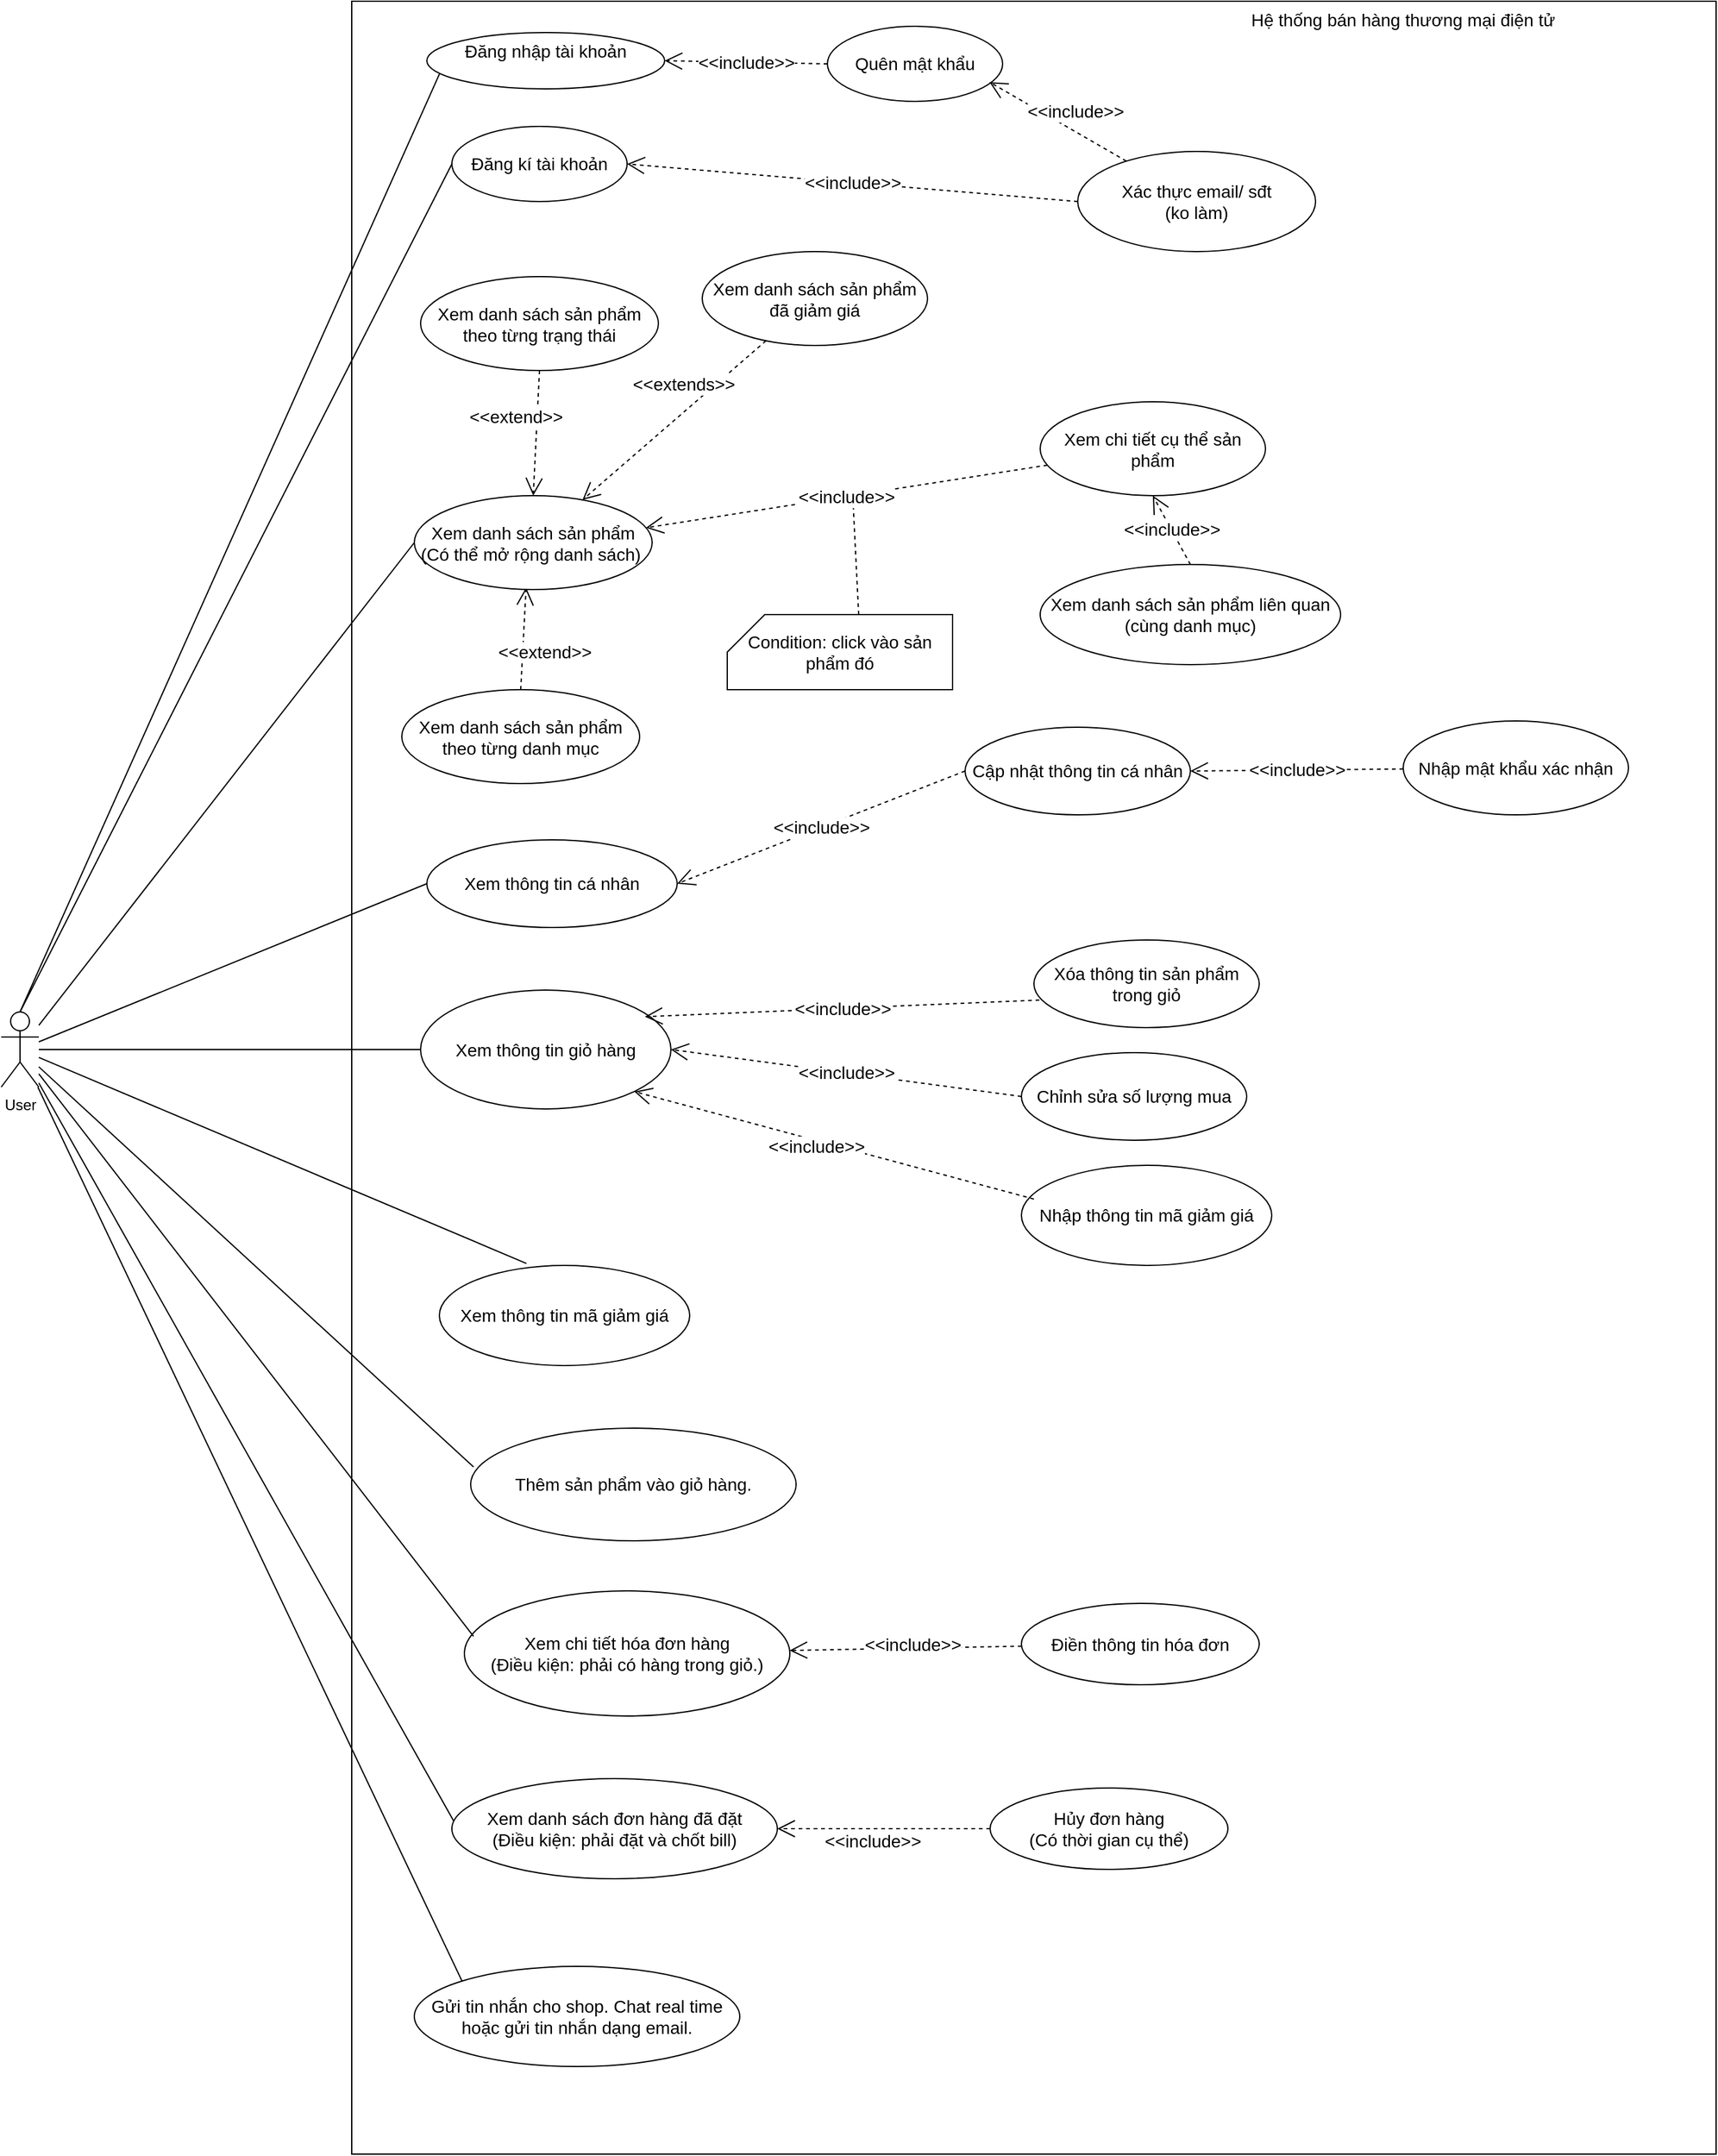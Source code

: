<mxfile version="23.1.5" type="device">
  <diagram name="Page-1" id="5dwpRDFGkW5c3Zo6oDb6">
    <mxGraphModel dx="2554" dy="826" grid="1" gridSize="10" guides="1" tooltips="1" connect="1" arrows="1" fold="1" page="1" pageScale="1" pageWidth="850" pageHeight="1100" math="0" shadow="0">
      <root>
        <mxCell id="0" />
        <mxCell id="1" parent="0" />
        <mxCell id="MvAAhoDSJqZ7KYV7F_YJ-2" value="" style="rounded=0;whiteSpace=wrap;html=1;" parent="1" vertex="1">
          <mxGeometry x="200" y="120" width="1090" height="1720" as="geometry" />
        </mxCell>
        <mxCell id="MvAAhoDSJqZ7KYV7F_YJ-3" value="User" style="shape=umlActor;verticalLabelPosition=bottom;verticalAlign=top;html=1;" parent="1" vertex="1">
          <mxGeometry x="-80" y="927.5" width="30" height="60" as="geometry" />
        </mxCell>
        <mxCell id="MvAAhoDSJqZ7KYV7F_YJ-4" value="&lt;font style=&quot;font-size: 14px;&quot;&gt;Đăng nhập tài khoản&lt;/font&gt;" style="ellipse;whiteSpace=wrap;html=1;verticalAlign=top;" parent="1" vertex="1">
          <mxGeometry x="260" y="145" width="190" height="45" as="geometry" />
        </mxCell>
        <mxCell id="MvAAhoDSJqZ7KYV7F_YJ-10" value="&lt;font style=&quot;font-size: 14px;&quot;&gt;Quên mật khẩu&lt;/font&gt;" style="ellipse;whiteSpace=wrap;html=1;" parent="1" vertex="1">
          <mxGeometry x="580" y="140" width="140" height="60" as="geometry" />
        </mxCell>
        <mxCell id="MvAAhoDSJqZ7KYV7F_YJ-14" value="&lt;font style=&quot;font-size: 14px;&quot;&gt;Hệ thống bán hàng thương mại điện tử&lt;/font&gt;" style="text;html=1;align=center;verticalAlign=middle;whiteSpace=wrap;rounded=0;" parent="1" vertex="1">
          <mxGeometry x="870" y="120" width="340" height="30" as="geometry" />
        </mxCell>
        <mxCell id="MvAAhoDSJqZ7KYV7F_YJ-18" value="&lt;font style=&quot;font-size: 14px;&quot;&gt;Xem danh sách sản phẩm theo từng trạng thái&lt;/font&gt;" style="ellipse;whiteSpace=wrap;html=1;" parent="1" vertex="1">
          <mxGeometry x="255" y="340" width="190" height="75" as="geometry" />
        </mxCell>
        <mxCell id="MvAAhoDSJqZ7KYV7F_YJ-20" value="&lt;font style=&quot;font-size: 14px;&quot;&gt;Xem danh sách sản phẩm đã giảm giá&lt;/font&gt;" style="ellipse;whiteSpace=wrap;html=1;" parent="1" vertex="1">
          <mxGeometry x="480" y="320" width="180" height="75" as="geometry" />
        </mxCell>
        <mxCell id="MvAAhoDSJqZ7KYV7F_YJ-22" value="&lt;font style=&quot;font-size: 14px;&quot;&gt;Xem danh sách sản phẩm theo từng danh mục&lt;/font&gt;" style="ellipse;whiteSpace=wrap;html=1;" parent="1" vertex="1">
          <mxGeometry x="240" y="670" width="190" height="75" as="geometry" />
        </mxCell>
        <mxCell id="MvAAhoDSJqZ7KYV7F_YJ-24" value="&lt;font style=&quot;font-size: 14px;&quot;&gt;Đăng kí tài khoản&lt;/font&gt;" style="ellipse;whiteSpace=wrap;html=1;" parent="1" vertex="1">
          <mxGeometry x="280" y="220" width="140" height="60" as="geometry" />
        </mxCell>
        <mxCell id="MvAAhoDSJqZ7KYV7F_YJ-26" value="&lt;font style=&quot;font-size: 14px;&quot;&gt;&amp;lt;&amp;lt;extend&amp;gt;&amp;gt;&lt;/font&gt;" style="endArrow=open;endSize=12;dashed=1;html=1;rounded=0;entryX=0.47;entryY=0.979;entryDx=0;entryDy=0;exitX=0.5;exitY=0;exitDx=0;exitDy=0;entryPerimeter=0;" parent="1" source="MvAAhoDSJqZ7KYV7F_YJ-22" target="MvAAhoDSJqZ7KYV7F_YJ-33" edge="1">
          <mxGeometry x="-0.254" y="-17" width="160" relative="1" as="geometry">
            <mxPoint x="513" y="434" as="sourcePoint" />
            <mxPoint x="320" y="350" as="targetPoint" />
            <mxPoint as="offset" />
          </mxGeometry>
        </mxCell>
        <mxCell id="MvAAhoDSJqZ7KYV7F_YJ-31" value="&lt;font style=&quot;font-size: 14px;&quot;&gt;&amp;lt;&amp;lt;extend&amp;gt;&amp;gt;&lt;/font&gt;" style="endArrow=open;endSize=12;dashed=1;html=1;rounded=0;entryX=0.5;entryY=0;entryDx=0;entryDy=0;exitX=0.5;exitY=1;exitDx=0;exitDy=0;" parent="1" source="MvAAhoDSJqZ7KYV7F_YJ-18" target="MvAAhoDSJqZ7KYV7F_YJ-33" edge="1">
          <mxGeometry x="-0.254" y="-17" width="160" relative="1" as="geometry">
            <mxPoint x="495" y="400" as="sourcePoint" />
            <mxPoint x="490" y="310" as="targetPoint" />
            <mxPoint as="offset" />
          </mxGeometry>
        </mxCell>
        <mxCell id="MvAAhoDSJqZ7KYV7F_YJ-32" value="&lt;font style=&quot;font-size: 14px;&quot;&gt;&amp;lt;&amp;lt;extends&amp;gt;&amp;gt;&lt;/font&gt;" style="endArrow=open;endSize=12;dashed=1;html=1;rounded=0;" parent="1" source="MvAAhoDSJqZ7KYV7F_YJ-20" target="MvAAhoDSJqZ7KYV7F_YJ-33" edge="1">
          <mxGeometry x="-0.254" y="-17" width="160" relative="1" as="geometry">
            <mxPoint x="640" y="440" as="sourcePoint" />
            <mxPoint x="490" y="422" as="targetPoint" />
            <mxPoint as="offset" />
          </mxGeometry>
        </mxCell>
        <mxCell id="MvAAhoDSJqZ7KYV7F_YJ-33" value="&lt;font style=&quot;font-size: 14px;&quot;&gt;Xem danh sách sản phẩm&lt;br&gt;(Có thể mở rộng danh sách)&amp;nbsp;&lt;/font&gt;" style="ellipse;whiteSpace=wrap;html=1;" parent="1" vertex="1">
          <mxGeometry x="250" y="515" width="190" height="75" as="geometry" />
        </mxCell>
        <mxCell id="MvAAhoDSJqZ7KYV7F_YJ-34" value="" style="endArrow=none;html=1;rounded=0;entryX=0.054;entryY=0.727;entryDx=0;entryDy=0;exitX=0.5;exitY=0;exitDx=0;exitDy=0;exitPerimeter=0;entryPerimeter=0;" parent="1" source="MvAAhoDSJqZ7KYV7F_YJ-3" target="MvAAhoDSJqZ7KYV7F_YJ-4" edge="1">
          <mxGeometry width="50" height="50" relative="1" as="geometry">
            <mxPoint x="-82.5" y="881" as="sourcePoint" />
            <mxPoint x="230" y="150" as="targetPoint" />
          </mxGeometry>
        </mxCell>
        <mxCell id="MvAAhoDSJqZ7KYV7F_YJ-35" value="" style="endArrow=none;html=1;rounded=0;entryX=0;entryY=0.5;entryDx=0;entryDy=0;exitX=0.5;exitY=0;exitDx=0;exitDy=0;exitPerimeter=0;" parent="1" source="MvAAhoDSJqZ7KYV7F_YJ-3" target="MvAAhoDSJqZ7KYV7F_YJ-24" edge="1">
          <mxGeometry width="50" height="50" relative="1" as="geometry">
            <mxPoint x="-90" y="445" as="sourcePoint" />
            <mxPoint x="260" y="220" as="targetPoint" />
          </mxGeometry>
        </mxCell>
        <mxCell id="MvAAhoDSJqZ7KYV7F_YJ-36" value="" style="endArrow=none;html=1;rounded=0;entryX=0;entryY=0.5;entryDx=0;entryDy=0;" parent="1" source="MvAAhoDSJqZ7KYV7F_YJ-3" target="MvAAhoDSJqZ7KYV7F_YJ-33" edge="1">
          <mxGeometry width="50" height="50" relative="1" as="geometry">
            <mxPoint x="-90" y="445" as="sourcePoint" />
            <mxPoint x="260" y="250" as="targetPoint" />
          </mxGeometry>
        </mxCell>
        <mxCell id="MvAAhoDSJqZ7KYV7F_YJ-39" value="&lt;font style=&quot;font-size: 14px;&quot;&gt;Xác thực email/ sđt&lt;br&gt;(ko làm)&lt;br&gt;&lt;/font&gt;" style="ellipse;whiteSpace=wrap;html=1;" parent="1" vertex="1">
          <mxGeometry x="780" y="240" width="190" height="80" as="geometry" />
        </mxCell>
        <mxCell id="MvAAhoDSJqZ7KYV7F_YJ-40" value="&lt;span style=&quot;font-size: 14px;&quot;&gt;Xem chi tiết cụ thể sản phẩm&lt;/span&gt;" style="ellipse;whiteSpace=wrap;html=1;" parent="1" vertex="1">
          <mxGeometry x="750" y="440" width="180" height="75" as="geometry" />
        </mxCell>
        <mxCell id="MvAAhoDSJqZ7KYV7F_YJ-42" value="&lt;span style=&quot;font-size: 14px;&quot;&gt;Xem danh sách sản phẩm liên quan (cùng danh mục)&lt;/span&gt;" style="ellipse;whiteSpace=wrap;html=1;" parent="1" vertex="1">
          <mxGeometry x="750" y="570" width="240" height="80" as="geometry" />
        </mxCell>
        <mxCell id="MvAAhoDSJqZ7KYV7F_YJ-46" value="&lt;font style=&quot;font-size: 14px;&quot;&gt;Xem thông tin cá nhân&lt;/font&gt;" style="ellipse;whiteSpace=wrap;html=1;" parent="1" vertex="1">
          <mxGeometry x="260" y="790" width="200" height="70" as="geometry" />
        </mxCell>
        <mxCell id="MvAAhoDSJqZ7KYV7F_YJ-48" value="" style="endArrow=none;html=1;rounded=0;entryX=0;entryY=0.5;entryDx=0;entryDy=0;" parent="1" source="MvAAhoDSJqZ7KYV7F_YJ-3" target="MvAAhoDSJqZ7KYV7F_YJ-46" edge="1">
          <mxGeometry width="50" height="50" relative="1" as="geometry">
            <mxPoint x="-30" y="442" as="sourcePoint" />
            <mxPoint x="260" y="488" as="targetPoint" />
          </mxGeometry>
        </mxCell>
        <mxCell id="MvAAhoDSJqZ7KYV7F_YJ-50" value="&lt;span style=&quot;font-size: 14px;&quot;&gt;Cập nhật thông tin cá nhân&lt;/span&gt;" style="ellipse;whiteSpace=wrap;html=1;" parent="1" vertex="1">
          <mxGeometry x="690" y="700" width="180" height="70" as="geometry" />
        </mxCell>
        <mxCell id="MvAAhoDSJqZ7KYV7F_YJ-53" value="&lt;font style=&quot;font-size: 14px;&quot;&gt;Xem thông tin giỏ hàng&lt;/font&gt;" style="ellipse;whiteSpace=wrap;html=1;" parent="1" vertex="1">
          <mxGeometry x="255" y="910" width="200" height="95" as="geometry" />
        </mxCell>
        <mxCell id="MvAAhoDSJqZ7KYV7F_YJ-54" value="" style="endArrow=none;html=1;rounded=0;entryX=0;entryY=0.5;entryDx=0;entryDy=0;" parent="1" source="MvAAhoDSJqZ7KYV7F_YJ-3" target="MvAAhoDSJqZ7KYV7F_YJ-53" edge="1">
          <mxGeometry width="50" height="50" relative="1" as="geometry">
            <mxPoint x="-60" y="530" as="sourcePoint" />
            <mxPoint x="229" y="773" as="targetPoint" />
          </mxGeometry>
        </mxCell>
        <mxCell id="MvAAhoDSJqZ7KYV7F_YJ-55" value="&lt;span style=&quot;font-size: 14px;&quot;&gt;Xóa thông tin sản phẩm trong giỏ&lt;/span&gt;" style="ellipse;whiteSpace=wrap;html=1;" parent="1" vertex="1">
          <mxGeometry x="745" y="870" width="180" height="70" as="geometry" />
        </mxCell>
        <mxCell id="MvAAhoDSJqZ7KYV7F_YJ-57" value="&lt;span style=&quot;font-size: 14px;&quot;&gt;Chỉnh sửa số lượng mua&lt;/span&gt;" style="ellipse;whiteSpace=wrap;html=1;" parent="1" vertex="1">
          <mxGeometry x="735" y="960" width="180" height="70" as="geometry" />
        </mxCell>
        <mxCell id="MvAAhoDSJqZ7KYV7F_YJ-59" value="&lt;font style=&quot;font-size: 14px;&quot;&gt;Nhập thông tin mã giảm giá&lt;/font&gt;" style="ellipse;whiteSpace=wrap;html=1;" parent="1" vertex="1">
          <mxGeometry x="735" y="1050" width="200" height="80" as="geometry" />
        </mxCell>
        <mxCell id="MvAAhoDSJqZ7KYV7F_YJ-64" value="&lt;font style=&quot;font-size: 14px;&quot;&gt;Condition: click vào sản phẩm đó&lt;/font&gt;" style="shape=card;whiteSpace=wrap;html=1;" parent="1" vertex="1">
          <mxGeometry x="500" y="610" width="180" height="60" as="geometry" />
        </mxCell>
        <mxCell id="MvAAhoDSJqZ7KYV7F_YJ-65" value="" style="endArrow=none;dashed=1;html=1;rounded=0;exitX=0;exitY=0;exitDx=105;exitDy=0;exitPerimeter=0;" parent="1" source="MvAAhoDSJqZ7KYV7F_YJ-64" edge="1">
          <mxGeometry width="50" height="50" relative="1" as="geometry">
            <mxPoint x="600" y="550" as="sourcePoint" />
            <mxPoint x="600" y="510" as="targetPoint" />
          </mxGeometry>
        </mxCell>
        <mxCell id="MvAAhoDSJqZ7KYV7F_YJ-70" value="&lt;span style=&quot;font-size: 14px;&quot;&gt;Xem chi tiết hóa đơn hàng&lt;br&gt;(Điều kiện: phải có hàng trong giỏ.)&lt;br&gt;&lt;/span&gt;" style="ellipse;whiteSpace=wrap;html=1;" parent="1" vertex="1">
          <mxGeometry x="290" y="1390" width="260" height="100" as="geometry" />
        </mxCell>
        <mxCell id="MvAAhoDSJqZ7KYV7F_YJ-71" value="" style="endArrow=none;html=1;rounded=0;entryX=0.005;entryY=0.421;entryDx=0;entryDy=0;entryPerimeter=0;" parent="1" source="MvAAhoDSJqZ7KYV7F_YJ-3" target="MvAAhoDSJqZ7KYV7F_YJ-75" edge="1">
          <mxGeometry width="50" height="50" relative="1" as="geometry">
            <mxPoint x="-110" y="687.5" as="sourcePoint" />
            <mxPoint x="152.5" y="1317.5" as="targetPoint" />
          </mxGeometry>
        </mxCell>
        <mxCell id="MvAAhoDSJqZ7KYV7F_YJ-73" value="&lt;span style=&quot;font-size: 14px;&quot;&gt;Điền thông tin hóa đơn&lt;/span&gt;" style="ellipse;whiteSpace=wrap;html=1;" parent="1" vertex="1">
          <mxGeometry x="735" y="1400" width="190" height="65" as="geometry" />
        </mxCell>
        <mxCell id="MvAAhoDSJqZ7KYV7F_YJ-75" value="&lt;span style=&quot;font-size: 14px;&quot;&gt;Xem danh sách đơn hàng đã đặt&lt;br&gt;(Điều kiện: phải đặt và chốt bill)&lt;br&gt;&lt;/span&gt;" style="ellipse;whiteSpace=wrap;html=1;" parent="1" vertex="1">
          <mxGeometry x="280" y="1540" width="260" height="80" as="geometry" />
        </mxCell>
        <mxCell id="MvAAhoDSJqZ7KYV7F_YJ-76" value="&lt;span style=&quot;font-size: 14px;&quot;&gt;Hủy đơn hàng&lt;br&gt;(Có thời gian cụ thể)&lt;br&gt;&lt;/span&gt;" style="ellipse;whiteSpace=wrap;html=1;" parent="1" vertex="1">
          <mxGeometry x="710" y="1547.5" width="190" height="65" as="geometry" />
        </mxCell>
        <mxCell id="MvAAhoDSJqZ7KYV7F_YJ-78" value="" style="endArrow=none;html=1;rounded=0;entryX=0.028;entryY=0.363;entryDx=0;entryDy=0;entryPerimeter=0;" parent="1" source="MvAAhoDSJqZ7KYV7F_YJ-3" target="MvAAhoDSJqZ7KYV7F_YJ-70" edge="1">
          <mxGeometry width="50" height="50" relative="1" as="geometry">
            <mxPoint x="-22" y="620" as="sourcePoint" />
            <mxPoint x="240" y="1250" as="targetPoint" />
          </mxGeometry>
        </mxCell>
        <mxCell id="MvAAhoDSJqZ7KYV7F_YJ-83" value="&lt;span style=&quot;font-size: 14px;&quot;&gt;Gửi tin nhắn cho shop. Chat real time hoặc gửi tin nhắn dạng email.&lt;br&gt;&lt;/span&gt;" style="ellipse;whiteSpace=wrap;html=1;" parent="1" vertex="1">
          <mxGeometry x="250" y="1690" width="260" height="80" as="geometry" />
        </mxCell>
        <mxCell id="MvAAhoDSJqZ7KYV7F_YJ-84" value="" style="endArrow=none;html=1;rounded=0;entryX=0;entryY=0;entryDx=0;entryDy=0;" parent="1" source="MvAAhoDSJqZ7KYV7F_YJ-3" target="MvAAhoDSJqZ7KYV7F_YJ-83" edge="1">
          <mxGeometry width="50" height="50" relative="1" as="geometry">
            <mxPoint x="-140" y="900" as="sourcePoint" />
            <mxPoint x="147" y="1504" as="targetPoint" />
          </mxGeometry>
        </mxCell>
        <mxCell id="MvAAhoDSJqZ7KYV7F_YJ-89" value="&lt;font style=&quot;font-size: 14px;&quot;&gt;Xem thông tin mã giảm giá&lt;/font&gt;" style="ellipse;whiteSpace=wrap;html=1;" parent="1" vertex="1">
          <mxGeometry x="270" y="1130" width="200" height="80" as="geometry" />
        </mxCell>
        <mxCell id="MvAAhoDSJqZ7KYV7F_YJ-91" value="" style="endArrow=none;html=1;rounded=0;entryX=0.348;entryY=-0.02;entryDx=0;entryDy=0;entryPerimeter=0;" parent="1" source="MvAAhoDSJqZ7KYV7F_YJ-3" target="MvAAhoDSJqZ7KYV7F_YJ-89" edge="1">
          <mxGeometry width="50" height="50" relative="1" as="geometry">
            <mxPoint x="30" y="1070" as="sourcePoint" />
            <mxPoint x="335" y="1070" as="targetPoint" />
          </mxGeometry>
        </mxCell>
        <mxCell id="MvAAhoDSJqZ7KYV7F_YJ-95" value="&lt;font style=&quot;font-size: 14px;&quot;&gt;&amp;lt;&amp;lt;include&amp;gt;&amp;gt;&lt;/font&gt;" style="endArrow=open;endSize=12;dashed=1;html=1;rounded=0;entryX=1;entryY=0.5;entryDx=0;entryDy=0;" parent="1" source="MvAAhoDSJqZ7KYV7F_YJ-76" target="MvAAhoDSJqZ7KYV7F_YJ-75" edge="1">
          <mxGeometry x="0.125" y="10" width="160" relative="1" as="geometry">
            <mxPoint x="620" y="1650" as="sourcePoint" />
            <mxPoint x="620" y="1750" as="targetPoint" />
            <mxPoint x="1" as="offset" />
          </mxGeometry>
        </mxCell>
        <mxCell id="MvAAhoDSJqZ7KYV7F_YJ-96" value="&lt;font style=&quot;font-size: 14px;&quot;&gt;&amp;lt;&amp;lt;include&amp;gt;&amp;gt;&lt;/font&gt;" style="endArrow=open;endSize=12;dashed=1;html=1;rounded=0;entryX=1;entryY=0.5;entryDx=0;entryDy=0;exitX=0;exitY=0.5;exitDx=0;exitDy=0;" parent="1" source="MvAAhoDSJqZ7KYV7F_YJ-10" target="MvAAhoDSJqZ7KYV7F_YJ-4" edge="1">
          <mxGeometry width="160" relative="1" as="geometry">
            <mxPoint x="455" y="220" as="sourcePoint" />
            <mxPoint x="585" y="222" as="targetPoint" />
          </mxGeometry>
        </mxCell>
        <mxCell id="MvAAhoDSJqZ7KYV7F_YJ-97" value="&lt;font style=&quot;font-size: 14px;&quot;&gt;&amp;lt;&amp;lt;include&amp;gt;&amp;gt;&lt;/font&gt;" style="endArrow=open;endSize=12;dashed=1;html=1;rounded=0;entryX=0.925;entryY=0.743;entryDx=0;entryDy=0;entryPerimeter=0;" parent="1" source="MvAAhoDSJqZ7KYV7F_YJ-39" target="MvAAhoDSJqZ7KYV7F_YJ-10" edge="1">
          <mxGeometry x="-0.12" y="-14" width="160" relative="1" as="geometry">
            <mxPoint x="900" y="176" as="sourcePoint" />
            <mxPoint x="1066" y="240" as="targetPoint" />
            <mxPoint as="offset" />
          </mxGeometry>
        </mxCell>
        <mxCell id="MvAAhoDSJqZ7KYV7F_YJ-98" value="&lt;font style=&quot;font-size: 14px;&quot;&gt;&amp;lt;&amp;lt;include&amp;gt;&amp;gt;&lt;/font&gt;" style="endArrow=open;endSize=12;dashed=1;html=1;rounded=0;exitX=0;exitY=0.5;exitDx=0;exitDy=0;entryX=1;entryY=0.5;entryDx=0;entryDy=0;" parent="1" source="MvAAhoDSJqZ7KYV7F_YJ-39" target="MvAAhoDSJqZ7KYV7F_YJ-24" edge="1">
          <mxGeometry width="160" relative="1" as="geometry">
            <mxPoint x="445" y="296" as="sourcePoint" />
            <mxPoint x="806" y="320" as="targetPoint" />
          </mxGeometry>
        </mxCell>
        <mxCell id="MvAAhoDSJqZ7KYV7F_YJ-99" value="&lt;font style=&quot;font-size: 14px;&quot;&gt;&amp;lt;&amp;lt;include&amp;gt;&amp;gt;&lt;/font&gt;" style="endArrow=open;endSize=12;dashed=1;html=1;rounded=0;exitX=0;exitY=0.5;exitDx=0;exitDy=0;entryX=1;entryY=0.5;entryDx=0;entryDy=0;" parent="1" source="MvAAhoDSJqZ7KYV7F_YJ-50" target="MvAAhoDSJqZ7KYV7F_YJ-46" edge="1">
          <mxGeometry width="160" relative="1" as="geometry">
            <mxPoint x="425" y="870" as="sourcePoint" />
            <mxPoint x="593" y="840" as="targetPoint" />
          </mxGeometry>
        </mxCell>
        <mxCell id="MvAAhoDSJqZ7KYV7F_YJ-100" value="&lt;font style=&quot;font-size: 14px;&quot;&gt;&amp;lt;&amp;lt;include&amp;gt;&amp;gt;&lt;/font&gt;" style="endArrow=open;endSize=12;dashed=1;html=1;rounded=0;exitX=0.024;exitY=0.685;exitDx=0;exitDy=0;exitPerimeter=0;entryX=0.896;entryY=0.224;entryDx=0;entryDy=0;entryPerimeter=0;" parent="1" source="MvAAhoDSJqZ7KYV7F_YJ-55" target="MvAAhoDSJqZ7KYV7F_YJ-53" edge="1">
          <mxGeometry width="160" relative="1" as="geometry">
            <mxPoint x="360" y="927.5" as="sourcePoint" />
            <mxPoint x="684" y="838.5" as="targetPoint" />
          </mxGeometry>
        </mxCell>
        <mxCell id="MvAAhoDSJqZ7KYV7F_YJ-101" value="&lt;font style=&quot;font-size: 14px;&quot;&gt;&amp;lt;&amp;lt;include&amp;gt;&amp;gt;&lt;/font&gt;" style="endArrow=open;endSize=12;dashed=1;html=1;rounded=0;exitX=0;exitY=0.5;exitDx=0;exitDy=0;entryX=1;entryY=0.5;entryDx=0;entryDy=0;" parent="1" source="MvAAhoDSJqZ7KYV7F_YJ-57" target="MvAAhoDSJqZ7KYV7F_YJ-53" edge="1">
          <mxGeometry width="160" relative="1" as="geometry">
            <mxPoint x="425" y="982" as="sourcePoint" />
            <mxPoint x="710" y="980" as="targetPoint" />
          </mxGeometry>
        </mxCell>
        <mxCell id="MvAAhoDSJqZ7KYV7F_YJ-102" value="&lt;font style=&quot;font-size: 14px;&quot;&gt;&amp;lt;&amp;lt;include&amp;gt;&amp;gt;&lt;/font&gt;" style="endArrow=open;endSize=12;dashed=1;html=1;rounded=0;entryX=1;entryY=1;entryDx=0;entryDy=0;exitX=0.05;exitY=0.337;exitDx=0;exitDy=0;exitPerimeter=0;" parent="1" source="MvAAhoDSJqZ7KYV7F_YJ-59" target="MvAAhoDSJqZ7KYV7F_YJ-53" edge="1">
          <mxGeometry x="0.081" y="5" width="160" relative="1" as="geometry">
            <mxPoint x="323" y="1045" as="sourcePoint" />
            <mxPoint x="528" y="1120" as="targetPoint" />
            <mxPoint as="offset" />
          </mxGeometry>
        </mxCell>
        <mxCell id="MvAAhoDSJqZ7KYV7F_YJ-103" value="&lt;font style=&quot;font-size: 14px;&quot;&gt;&amp;lt;&amp;lt;include&amp;gt;&amp;gt;&lt;/font&gt;" style="endArrow=open;endSize=12;dashed=1;html=1;rounded=0;" parent="1" source="MvAAhoDSJqZ7KYV7F_YJ-73" target="MvAAhoDSJqZ7KYV7F_YJ-70" edge="1">
          <mxGeometry x="-0.069" y="-3" width="160" relative="1" as="geometry">
            <mxPoint x="515" y="1427" as="sourcePoint" />
            <mxPoint x="510" y="1300" as="targetPoint" />
            <mxPoint x="-1" as="offset" />
          </mxGeometry>
        </mxCell>
        <mxCell id="MvAAhoDSJqZ7KYV7F_YJ-104" value="&lt;font style=&quot;font-size: 14px;&quot;&gt;&amp;lt;&amp;lt;include&amp;gt;&amp;gt;&lt;/font&gt;" style="endArrow=open;endSize=12;dashed=1;html=1;rounded=0;exitX=0.5;exitY=0;exitDx=0;exitDy=0;entryX=0.5;entryY=1;entryDx=0;entryDy=0;" parent="1" source="MvAAhoDSJqZ7KYV7F_YJ-42" target="MvAAhoDSJqZ7KYV7F_YJ-40" edge="1">
          <mxGeometry width="160" relative="1" as="geometry">
            <mxPoint x="1010" y="525" as="sourcePoint" />
            <mxPoint x="1010" y="590" as="targetPoint" />
          </mxGeometry>
        </mxCell>
        <mxCell id="MvAAhoDSJqZ7KYV7F_YJ-107" value="&lt;font style=&quot;font-size: 14px;&quot;&gt;&amp;lt;&amp;lt;include&amp;gt;&amp;gt;&lt;/font&gt;" style="endArrow=open;endSize=12;dashed=1;html=1;rounded=0;entryX=0.974;entryY=0.342;entryDx=0;entryDy=0;entryPerimeter=0;" parent="1" source="MvAAhoDSJqZ7KYV7F_YJ-40" target="MvAAhoDSJqZ7KYV7F_YJ-33" edge="1">
          <mxGeometry width="160" relative="1" as="geometry">
            <mxPoint x="290" y="507" as="sourcePoint" />
            <mxPoint x="609" y="448" as="targetPoint" />
          </mxGeometry>
        </mxCell>
        <mxCell id="xyK4rECtv9PmCSmrXyyv-2" value="&lt;span style=&quot;font-size: 14px;&quot;&gt;Thêm sản phẩm vào giỏ hàng.&lt;br&gt;&lt;/span&gt;" style="ellipse;whiteSpace=wrap;html=1;" parent="1" vertex="1">
          <mxGeometry x="295" y="1260" width="260" height="90" as="geometry" />
        </mxCell>
        <mxCell id="xyK4rECtv9PmCSmrXyyv-3" value="" style="endArrow=none;html=1;rounded=0;entryX=0.009;entryY=0.345;entryDx=0;entryDy=0;entryPerimeter=0;" parent="1" source="MvAAhoDSJqZ7KYV7F_YJ-3" target="xyK4rECtv9PmCSmrXyyv-2" edge="1">
          <mxGeometry width="50" height="50" relative="1" as="geometry">
            <mxPoint x="10" y="941" as="sourcePoint" />
            <mxPoint x="357" y="1390" as="targetPoint" />
          </mxGeometry>
        </mxCell>
        <mxCell id="xyK4rECtv9PmCSmrXyyv-10" style="edgeStyle=orthogonalEdgeStyle;rounded=0;orthogonalLoop=1;jettySize=auto;html=1;exitX=0.5;exitY=1;exitDx=0;exitDy=0;" parent="1" edge="1">
          <mxGeometry relative="1" as="geometry">
            <mxPoint x="550" y="1140" as="sourcePoint" />
            <mxPoint x="550" y="1140" as="targetPoint" />
          </mxGeometry>
        </mxCell>
        <mxCell id="xyK4rECtv9PmCSmrXyyv-11" value="&lt;span style=&quot;font-size: 14px;&quot;&gt;Nhập mật khẩu xác nhận&lt;/span&gt;" style="ellipse;whiteSpace=wrap;html=1;" parent="1" vertex="1">
          <mxGeometry x="1040" y="695" width="180" height="75" as="geometry" />
        </mxCell>
        <mxCell id="xyK4rECtv9PmCSmrXyyv-12" value="&lt;font style=&quot;font-size: 14px;&quot;&gt;&amp;lt;&amp;lt;include&amp;gt;&amp;gt;&lt;/font&gt;" style="endArrow=open;endSize=12;dashed=1;html=1;rounded=0;entryX=1;entryY=0.5;entryDx=0;entryDy=0;" parent="1" source="xyK4rECtv9PmCSmrXyyv-11" target="MvAAhoDSJqZ7KYV7F_YJ-50" edge="1">
          <mxGeometry width="160" relative="1" as="geometry">
            <mxPoint x="990" y="745" as="sourcePoint" />
            <mxPoint x="760" y="835" as="targetPoint" />
          </mxGeometry>
        </mxCell>
      </root>
    </mxGraphModel>
  </diagram>
</mxfile>
